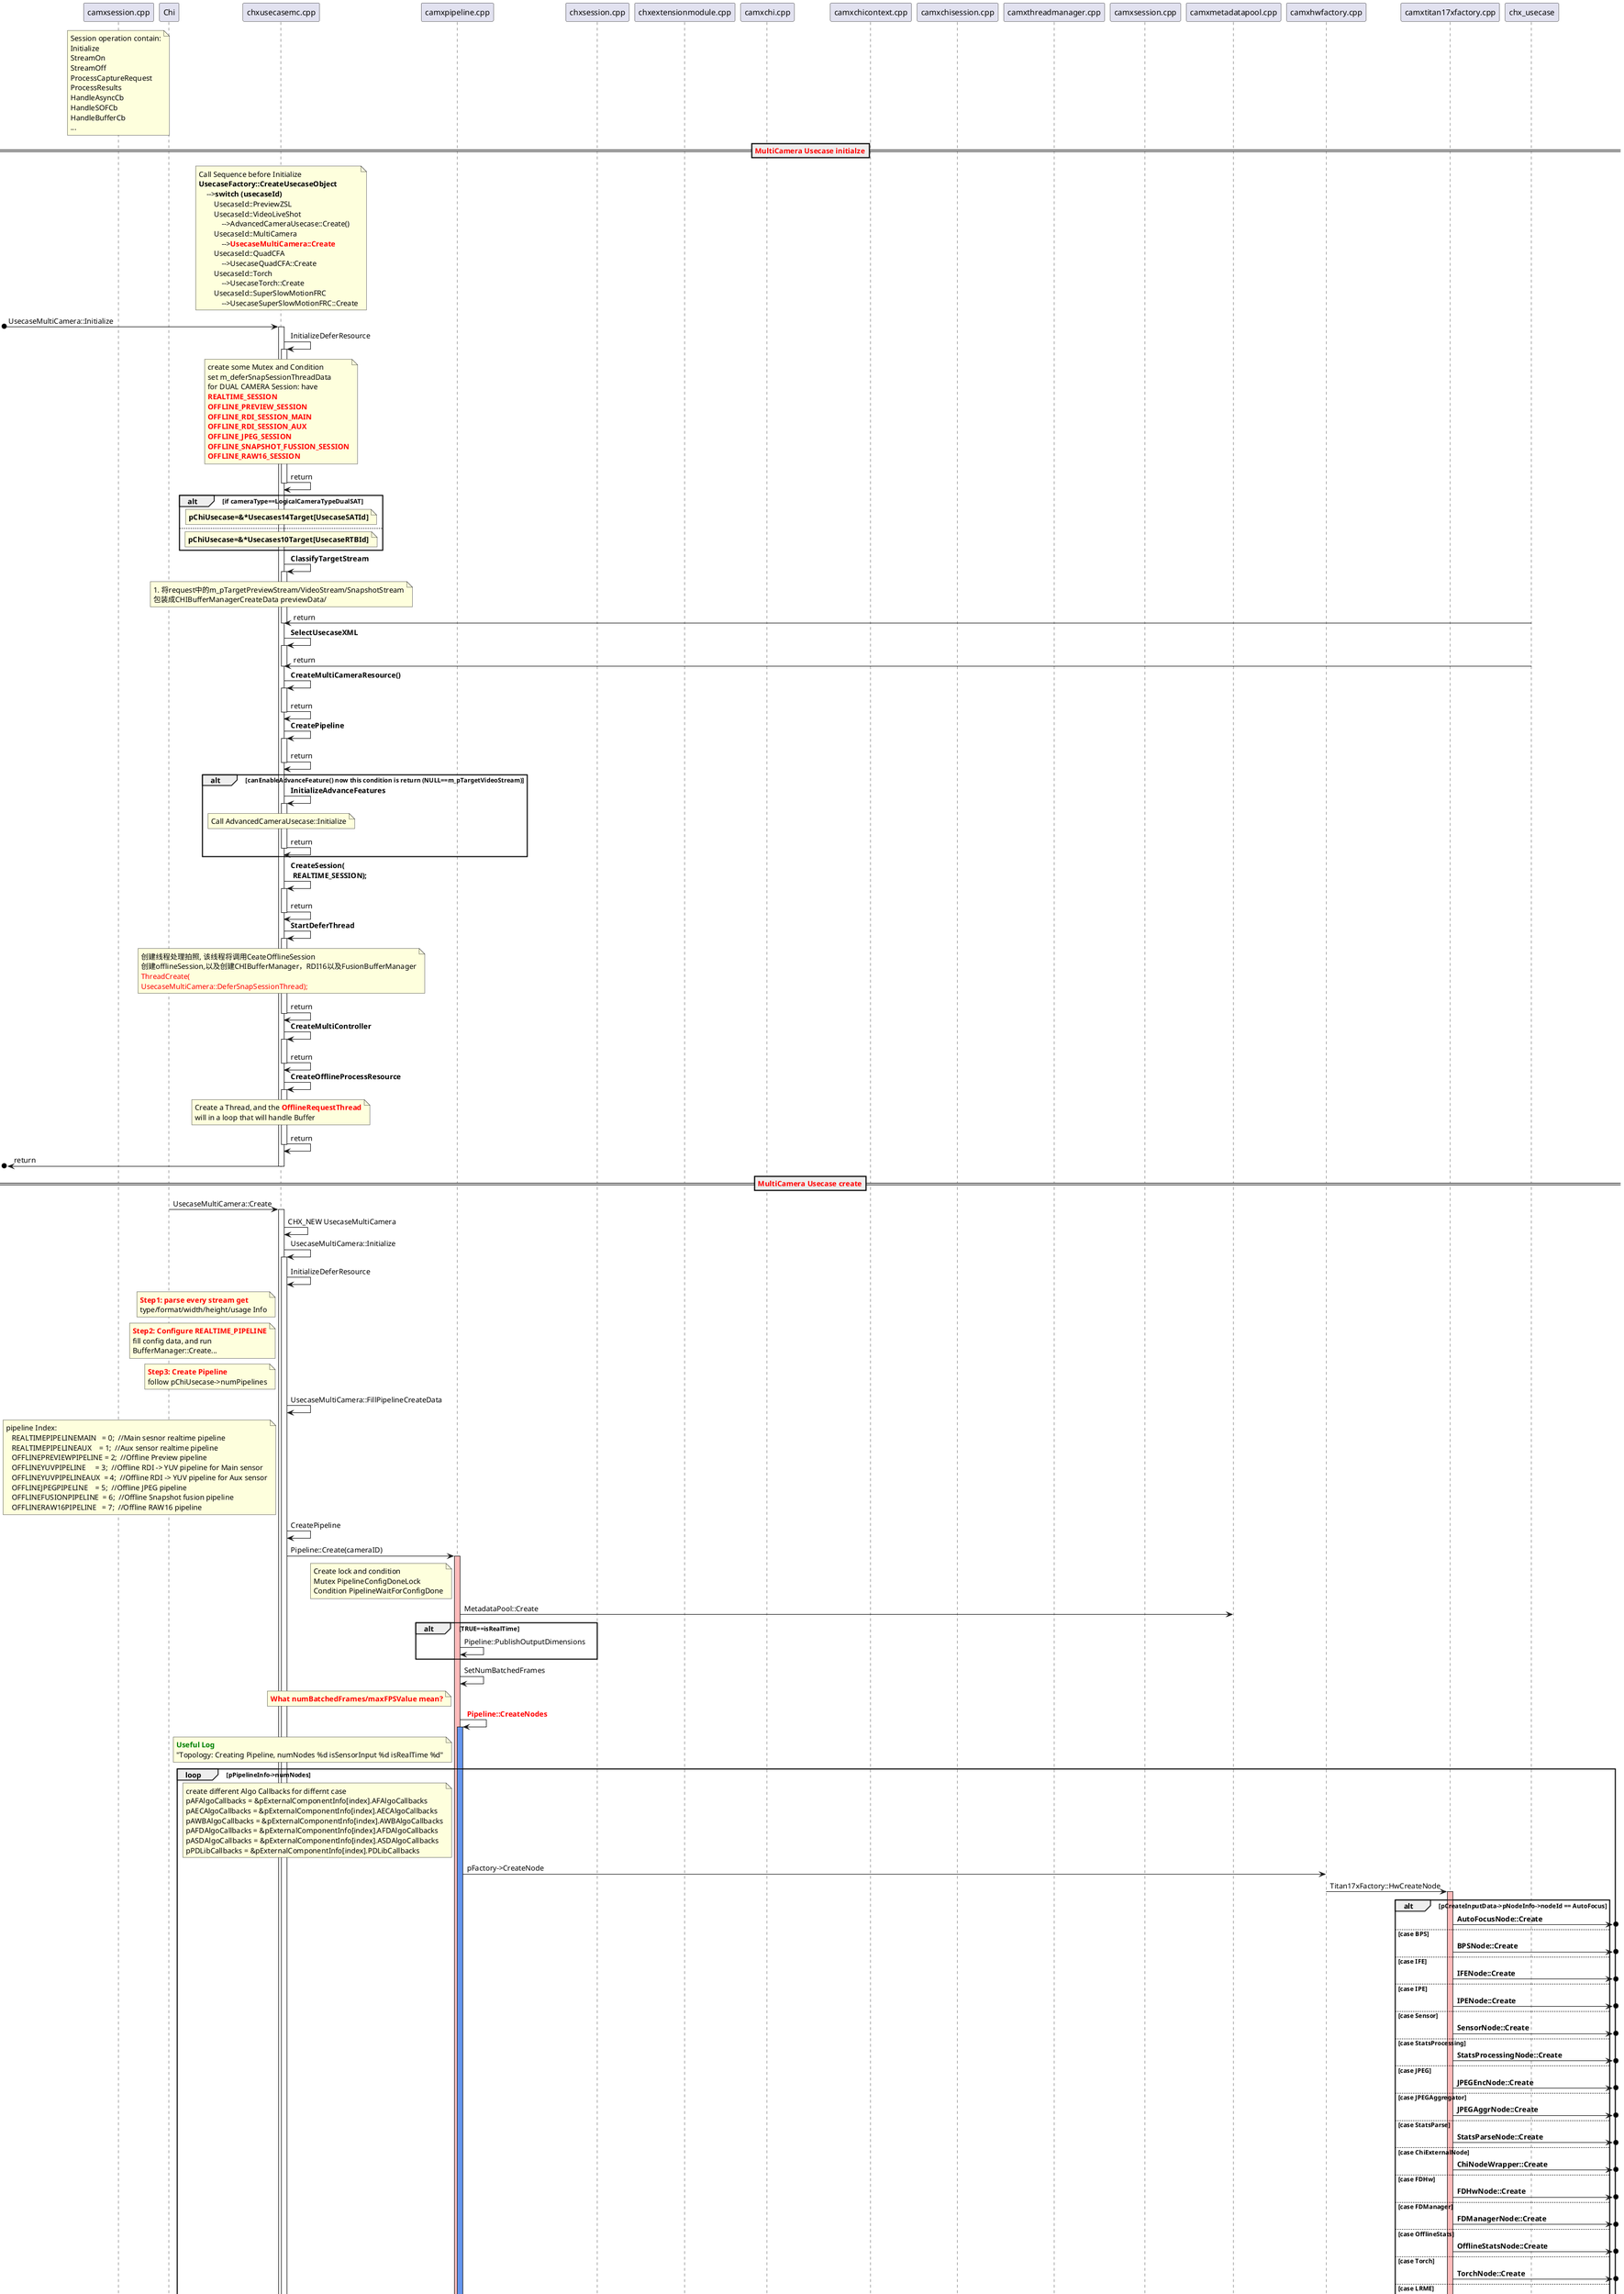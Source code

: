 @startuml
participant camxsession.cpp as camxsession
participant Chi
participant chxusecasemc.cpp as chx_usecasemc
participant camxpipeline.cpp as camx_pipeline
participant chxsession.cpp as chx_session
participant chxextensionmodule.cpp as chx_extmod
participant camxchi.cpp as camx_chi
participant camxchicontext.cpp as camx_chicontext
participant camxchisession.cpp as camx_chisession
participant camxthreadmanager.cpp as camx_threadmanager
participant camxsession.cpp as camx_session
participant camxmetadatapool.cpp as camx_mpool
participant camxhwfactory.cpp as camx_hwfactory
participant camxtitan17xfactory.cpp as camx_titanfactory

note over camxsession
  Session operation contain:
  Initialize
  StreamOn
  StreamOff
  ProcessCaptureRequest
  ProcessResults
  HandleAsyncCb
  HandleSOFCb
  HandleBufferCb
  ...
end note

==<color:red><b>MultiCamera Usecase initialze</b></color>==
note over chx_usecasemc
    Call Sequence before Initialize
    **UsecaseFactory::CreateUsecaseObject**
        -->**switch (usecaseId)**
            UsecaseId::PreviewZSL 
            UsecaseId::VideoLiveShot
                -->AdvancedCameraUsecase::Create()
            UsecaseId::MultiCamera
                --><color:red>**UsecaseMultiCamera::Create**</color>
            UsecaseId::QuadCFA
                -->UsecaseQuadCFA::Create
            UsecaseId::Torch
                -->UsecaseTorch::Create
            UsecaseId::SuperSlowMotionFRC
                -->UsecaseSuperSlowMotionFRC::Create
end note
[o->chx_usecasemc: UsecaseMultiCamera::Initialize
activate chx_usecasemc
    chx_usecasemc->chx_usecasemc: InitializeDeferResource
    activate chx_usecasemc
      note over chx_usecasemc
        create some Mutex and Condition
        set m_deferSnapSessionThreadData
        for DUAL CAMERA Session: have
        <color:red>**REALTIME_SESSION**</color>
        <color:red>**OFFLINE_PREVIEW_SESSION**</color>
        <color:red>**OFFLINE_RDI_SESSION_MAIN**</color>
        <color:red>**OFFLINE_RDI_SESSION_AUX**</color>
        <color:red>**OFFLINE_JPEG_SESSION**</color>
        <color:red>**OFFLINE_SNAPSHOT_FUSSION_SESSION**</color>
        <color:red>**OFFLINE_RAW16_SESSION**</color>
      end note
    chx_usecasemc->chx_usecasemc: return
    deactivate chx_usecasemc

    alt if cameraType==**LogicalCameraTypeDualSAT**
      note over chx_usecasemc
        **pChiUsecase=&*Usecases14Target[UsecaseSATId]**
      end note
    else
      note over chx_usecasemc
        **pChiUsecase=&*Usecases10Target[UsecaseRTBId]**
      end note
    end
    
    chx_usecasemc->chx_usecasemc: **ClassifyTargetStream**
    activate chx_usecasemc
      note over chx_usecasemc
        1. 将request中的m_pTargetPreviewStream/VideoStream/SnapshotStream
        包装成CHIBufferManagerCreateData previewData/
      end note
    chx_usecase->chx_usecasemc: return
    deactivate chx_usecasemc

    chx_usecasemc->chx_usecasemc: **SelectUsecaseXML**
    activate chx_usecasemc
    chx_usecase->chx_usecasemc: return
    deactivate chx_usecasemc


/'    loop MAX_REALTIME_PIPELINE 2                                                         '/
/'      note over chx_usecasemc                                                            '/
/'        Calloc m_pRTBPreviewStream/m_pRTPreviewStream/m_pDummyStream                     '/
/'        m_pRTBSnapshotStream/m_pRTYUVStream/m_pJPEGStream                                '/
/'                                                                                         '/
/'        并创建_rdiBufferCreateData(如多少个rdibuffer), fdBufferCreateData                '/
/'        rdi16BufferCreateData,m_fusionBufferCreateData,yuvSnapBufferCreateData           '/
/'                                                                                         '/
/'      end note                                                                           '/
/'    end                                                                                  '/
/'    chx_usecasemc->chx_usecasemc: **FillPipelineCreateData**                              '/
/'    activate chx_usecasemc                                                                '/
/'    chx_usecasemc->chx_usecasemc: return                                                  '/
/'    deactivate chx_usecasemc                                                              '/

    chx_usecasemc->chx_usecasemc: **CreateMultiCameraResource()**
    activate chx_usecasemc
    chx_usecasemc->chx_usecasemc: return
    deactivate chx_usecasemc

    chx_usecasemc->chx_usecasemc: **CreatePipeline**
    activate chx_usecasemc
    chx_usecasemc->chx_usecasemc: return
    deactivate chx_usecasemc

    alt canEnableAdvanceFeature() now this condition is return (NULL==m_pTargetVideoStream)
      chx_usecasemc->chx_usecasemc: **InitializeAdvanceFeatures**
      activate chx_usecasemc
        note over chx_usecasemc
          Call AdvancedCameraUsecase::Initialize
        end note
      chx_usecasemc->chx_usecasemc: return
      deactivate chx_usecasemc
    end

    chx_usecasemc->chx_usecasemc: **CreateSession(**\n **REALTIME_SESSION);**
    activate chx_usecasemc
    chx_usecasemc->chx_usecasemc: return
    deactivate chx_usecasemc

    chx_usecasemc->chx_usecasemc: **StartDeferThread**
    activate chx_usecasemc
      note over chx_usecasemc
        创建线程处理拍照, 该线程将调用CeateOfflineSession
        创建offlineSession,以及创建CHIBufferManager，RDI16以及FusionBufferManager
        <color:red>ThreadCreate(</color>
        <color:red>UsecaseMultiCamera::DeferSnapSessionThread);</color>
      end note
    chx_usecasemc->chx_usecasemc: return
    deactivate chx_usecasemc

    chx_usecasemc->chx_usecasemc: **CreateMultiController**
    activate chx_usecasemc
    chx_usecasemc->chx_usecasemc: return
    deactivate chx_usecasemc

    chx_usecasemc->chx_usecasemc: **CreateOfflineProcessResource**
    activate chx_usecasemc
      note over chx_usecasemc
        Create a Thread, and the <color:red>**OfflineRequestThread**</color>
        will in a loop that will handle Buffer
      end note
    chx_usecasemc->chx_usecasemc: return
    deactivate chx_usecasemc
[o<-chx_usecasemc: return
deactivate chx_usecasemc

==<color:red><b>MultiCamera Usecase create</b></color>==
Chi->chx_usecasemc: UsecaseMultiCamera::Create
activate chx_usecasemc

chx_usecasemc->chx_usecasemc: CHX_NEW UsecaseMultiCamera
chx_usecasemc->chx_usecasemc: UsecaseMultiCamera::Initialize
activate chx_usecasemc

chx_usecasemc->chx_usecasemc: InitializeDeferResource
note left chx_usecasemc
  <color:red><b>Step1: parse every stream get </b></color>
  type/format/width/height/usage Info
end note

note left chx_usecasemc
  <color:red><b>Step2: Configure REALTIME_PIPELINE</b></color>
  fill config data, and run
  BufferManager::Create...
end note
note left chx_usecasemc
  <color:red><b>Step3: Create Pipeline </b></color>
  follow pChiUsecase->numPipelines
end note
chx_usecasemc->chx_usecasemc: UsecaseMultiCamera::FillPipelineCreateData
  note left chx_usecasemc
    pipeline Index:
       REALTIMEPIPELINEMAIN   = 0;  //Main sesnor realtime pipeline
       REALTIMEPIPELINEAUX    = 1;  //Aux sensor realtime pipeline
       OFFLINEPREVIEWPIPELINE = 2;  //Offline Preview pipeline
       OFFLINEYUVPIPELINE     = 3;  //Offline RDI -> YUV pipeline for Main sensor
       OFFLINEYUVPIPELINEAUX  = 4;  //Offline RDI -> YUV pipeline for Aux sensor
       OFFLINEJPEGPIPELINE    = 5;  //Offline JPEG pipeline
       OFFLINEFUSIONPIPELINE  = 6;  //Offline Snapshot fusion pipeline
       OFFLINERAW16PIPELINE   = 7;  //Offline RAW16 pipeline
  end note
chx_usecasemc->chx_usecasemc: CreatePipeline
chx_usecasemc->camx_pipeline: Pipeline::Create(cameraID)
activate camx_pipeline #ffbbbb
  note left camx_pipeline
  Create lock and condition
  Mutex PipelineConfigDoneLock
  Condition PipelineWaitForConfigDone
  end note
  camx_pipeline->camx_mpool: MetadataPool::Create
  alt TRUE==isRealTime
  camx_pipeline->camx_pipeline:Pipeline::PublishOutputDimensions
  end
  camx_pipeline->camx_pipeline: SetNumBatchedFrames
  note left camx_pipeline
  <color:red><b>What numBatchedFrames/maxFPSValue mean?</b></color>
  end note
  camx_pipeline->camx_pipeline: <color:red><b>Pipeline::CreateNodes</b></color>
    note left camx_pipeline
    <color:green><b>Useful Log</b></color>
    "Topology: Creating Pipeline, numNodes %d isSensorInput %d isRealTime %d"
    end note
    activate camx_pipeline #CornflowerBlue
    loop pPipelineInfo->numNodes
      note left camx_pipeline
        create different Algo Callbacks for differnt case
        pAFAlgoCallbacks = &pExternalComponentInfo[index].AFAlgoCallbacks
        pAECAlgoCallbacks = &pExternalComponentInfo[index].AECAlgoCallbacks
        pAWBAlgoCallbacks = &pExternalComponentInfo[index].AWBAlgoCallbacks
        pAFDAlgoCallbacks = &pExternalComponentInfo[index].AFDAlgoCallbacks
        pASDAlgoCallbacks = &pExternalComponentInfo[index].ASDAlgoCallbacks
        pPDLibCallbacks = &pExternalComponentInfo[index].PDLibCallbacks
      end note
      camx_pipeline->camx_hwfactory: pFactory->CreateNode
      camx_hwfactory->camx_titanfactory: Titan17xFactory::HwCreateNode
      activate camx_titanfactory #ffbbbb
        alt pCreateInputData->pNodeInfo->nodeId == AutoFocus
          camx_titanfactory->o]: **AutoFocusNode::Create**
        else case BPS
          camx_titanfactory->o]: **BPSNode::Create**
        else case IFE
          camx_titanfactory->o]: **IFENode::Create**
        else case IPE
          camx_titanfactory->o]: **IPENode::Create**
        else case Sensor
          camx_titanfactory->o]: **SensorNode::Create**
        else case StatsProcessing
          camx_titanfactory->o]: **StatsProcessingNode::Create**
        else case JPEG
          camx_titanfactory->o]: **JPEGEncNode::Create**
        else case JPEGAggregator
          camx_titanfactory->o]: **JPEGAggrNode::Create**
        else case StatsParse
          camx_titanfactory->o]: **StatsParseNode::Create**
        else case ChiExternalNode
          camx_titanfactory->o]: **ChiNodeWrapper::Create**
        else case FDHw
          camx_titanfactory->o]: **FDHwNode::Create**
        else case FDManager
          camx_titanfactory->o]: **FDManagerNode::Create**
        else case OfflineStats
          camx_titanfactory->o]: **OfflineStatsNode::Create**
        else case Torch
          camx_titanfactory->o]: **TorchNode::Create**
        else case LRME
          camx_titanfactory->o]: **LRMENode::Create**
        else case RANSAC
          camx_titanfactory->o]: **RANSACNode::Create**
        end
        camx_titanfactory->camx_hwfactory: return
      deactivate camx_titanfactory
    end loop
    camx_pipeline->]: pNode->Initialize
    note left camx_pipeline: Initialize Node
    camx_pipeline->camx_pipeline: return
    deactivate camx_pipeline



deactivate camx_pipeline
chx_usecasemc<-camx_pipeline: return

== <color:blue> Create Session </color>==
note left chx_usecasemc
  <color:red><b>Step4:Create Session</b></color>
   if pipeline Create Success,
end note

chx_usecasemc->chx_session: Session::Create
activate chx_session
chx_session->chx_session: pSession->Initialize
chx_session->chx_extmod: CreateSession
chx_extmod->camx_chi: ChiCreateSession
camx_chi->camx_chicontext: ChiContext::CreateSession
camx_chicontext->camx_chisession: CHISession::Create
camx_chisession->camx_chisession: CHISession::Initialize

camx_chisession->camx_session: Session::Initialize
note left camx_session
  Session::Initialize
end note
activate camx_session
  loop numPipelines
    alt isInputSensor==FALSE  offline Pipeline
      note left camx_session
        CAMX_NEW ChiStreamWrapper
        SetChiStreamInfo
        SetPipelineDescriptorInputStream
      end note
    else isInputSensor==TRUE
      note left camx_session
         // Extra HAL request is needed
         // 1. when effective frame rate is 60FPS or more.
         // 2. when batch size is 8 or moe
            requireExtraHalRequest = TRUE;

      end note
    end
  end
  
  note left camx_session
    1. MetadataPool::Create(PoolType::PerFrameDebugData
    2. DeferredRequestQueue::Create(&pDeferredCreateData)
    3. if **requireExtraHalRequest==TRUE**: **additionalNeededRequests += 1;**
    4. **HAL3Queue**::Create(m_requestQueueDepth)
  end note
camx_session->camx_chisession: return
deactivate camx_session

camx_chisession->camx_threadmanager: RegisterJobFamily
deactivate chx_session
deactivate chx_usecasemc




@enduml

